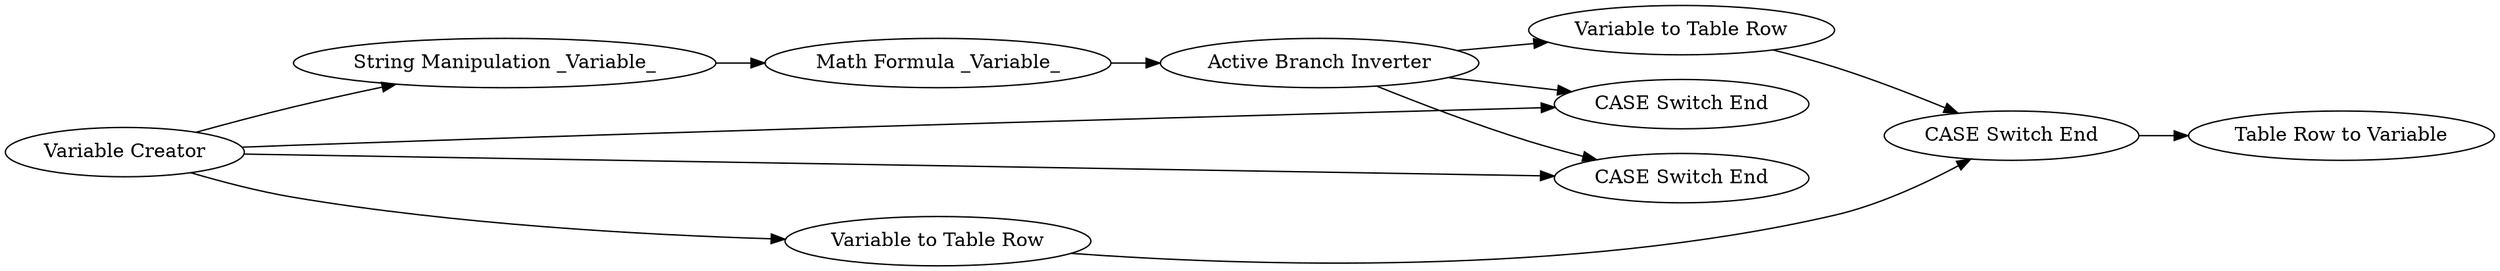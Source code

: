 digraph {
	5 -> 3
	6 -> 4
	2 -> 1
	3 -> 6
	8 -> 9
	6 -> 1
	9 -> 10
	2 -> 5
	6 -> 7
	2 -> 8
	2 -> 4
	7 -> 9
	5 [label="String Manipulation _Variable_"]
	1 [label="CASE Switch End"]
	7 [label="Variable to Table Row"]
	9 [label="CASE Switch End"]
	4 [label="CASE Switch End"]
	8 [label="Variable to Table Row"]
	6 [label="Active Branch Inverter"]
	3 [label="Math Formula _Variable_"]
	2 [label="Variable Creator"]
	10 [label="Table Row to Variable"]
	rankdir=LR
}
